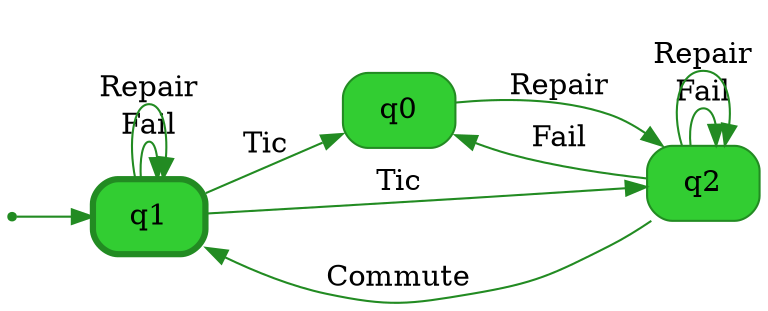 digraph g {

	rankdir="LR"

	__invisible__[shape="point", color="forestgreen"]
	q1[label="q1", shape="box", style="rounded, filled", color="forestgreen", fillcolor="limegreen", penwidth=3] // Initial
	q0[label="q0", shape="box", style="rounded, filled", color="forestgreen", fillcolor="limegreen"]
	q2[label="q2", shape="box", style="rounded, filled", color="forestgreen", fillcolor="limegreen"]

	__invisible__ -> q1[color="forestgreen"]
	q1 -> q1[label="Fail", color="forestgreen"]
	q1 -> q1[label="Repair", color="forestgreen"]
	q1 -> q0[label="Tic", color="forestgreen"]
	q0 -> q2[label="Repair", color="forestgreen"]
	q2 -> q2[label="Fail", color="forestgreen"]
	q2 -> q2[label="Repair", color="forestgreen"]
	q2 -> q0[label="Fail", color="forestgreen"]
	q2 -> q1[label="Commute", color="forestgreen"]
	q1 -> q2[label="Tic", color="forestgreen"]

}
